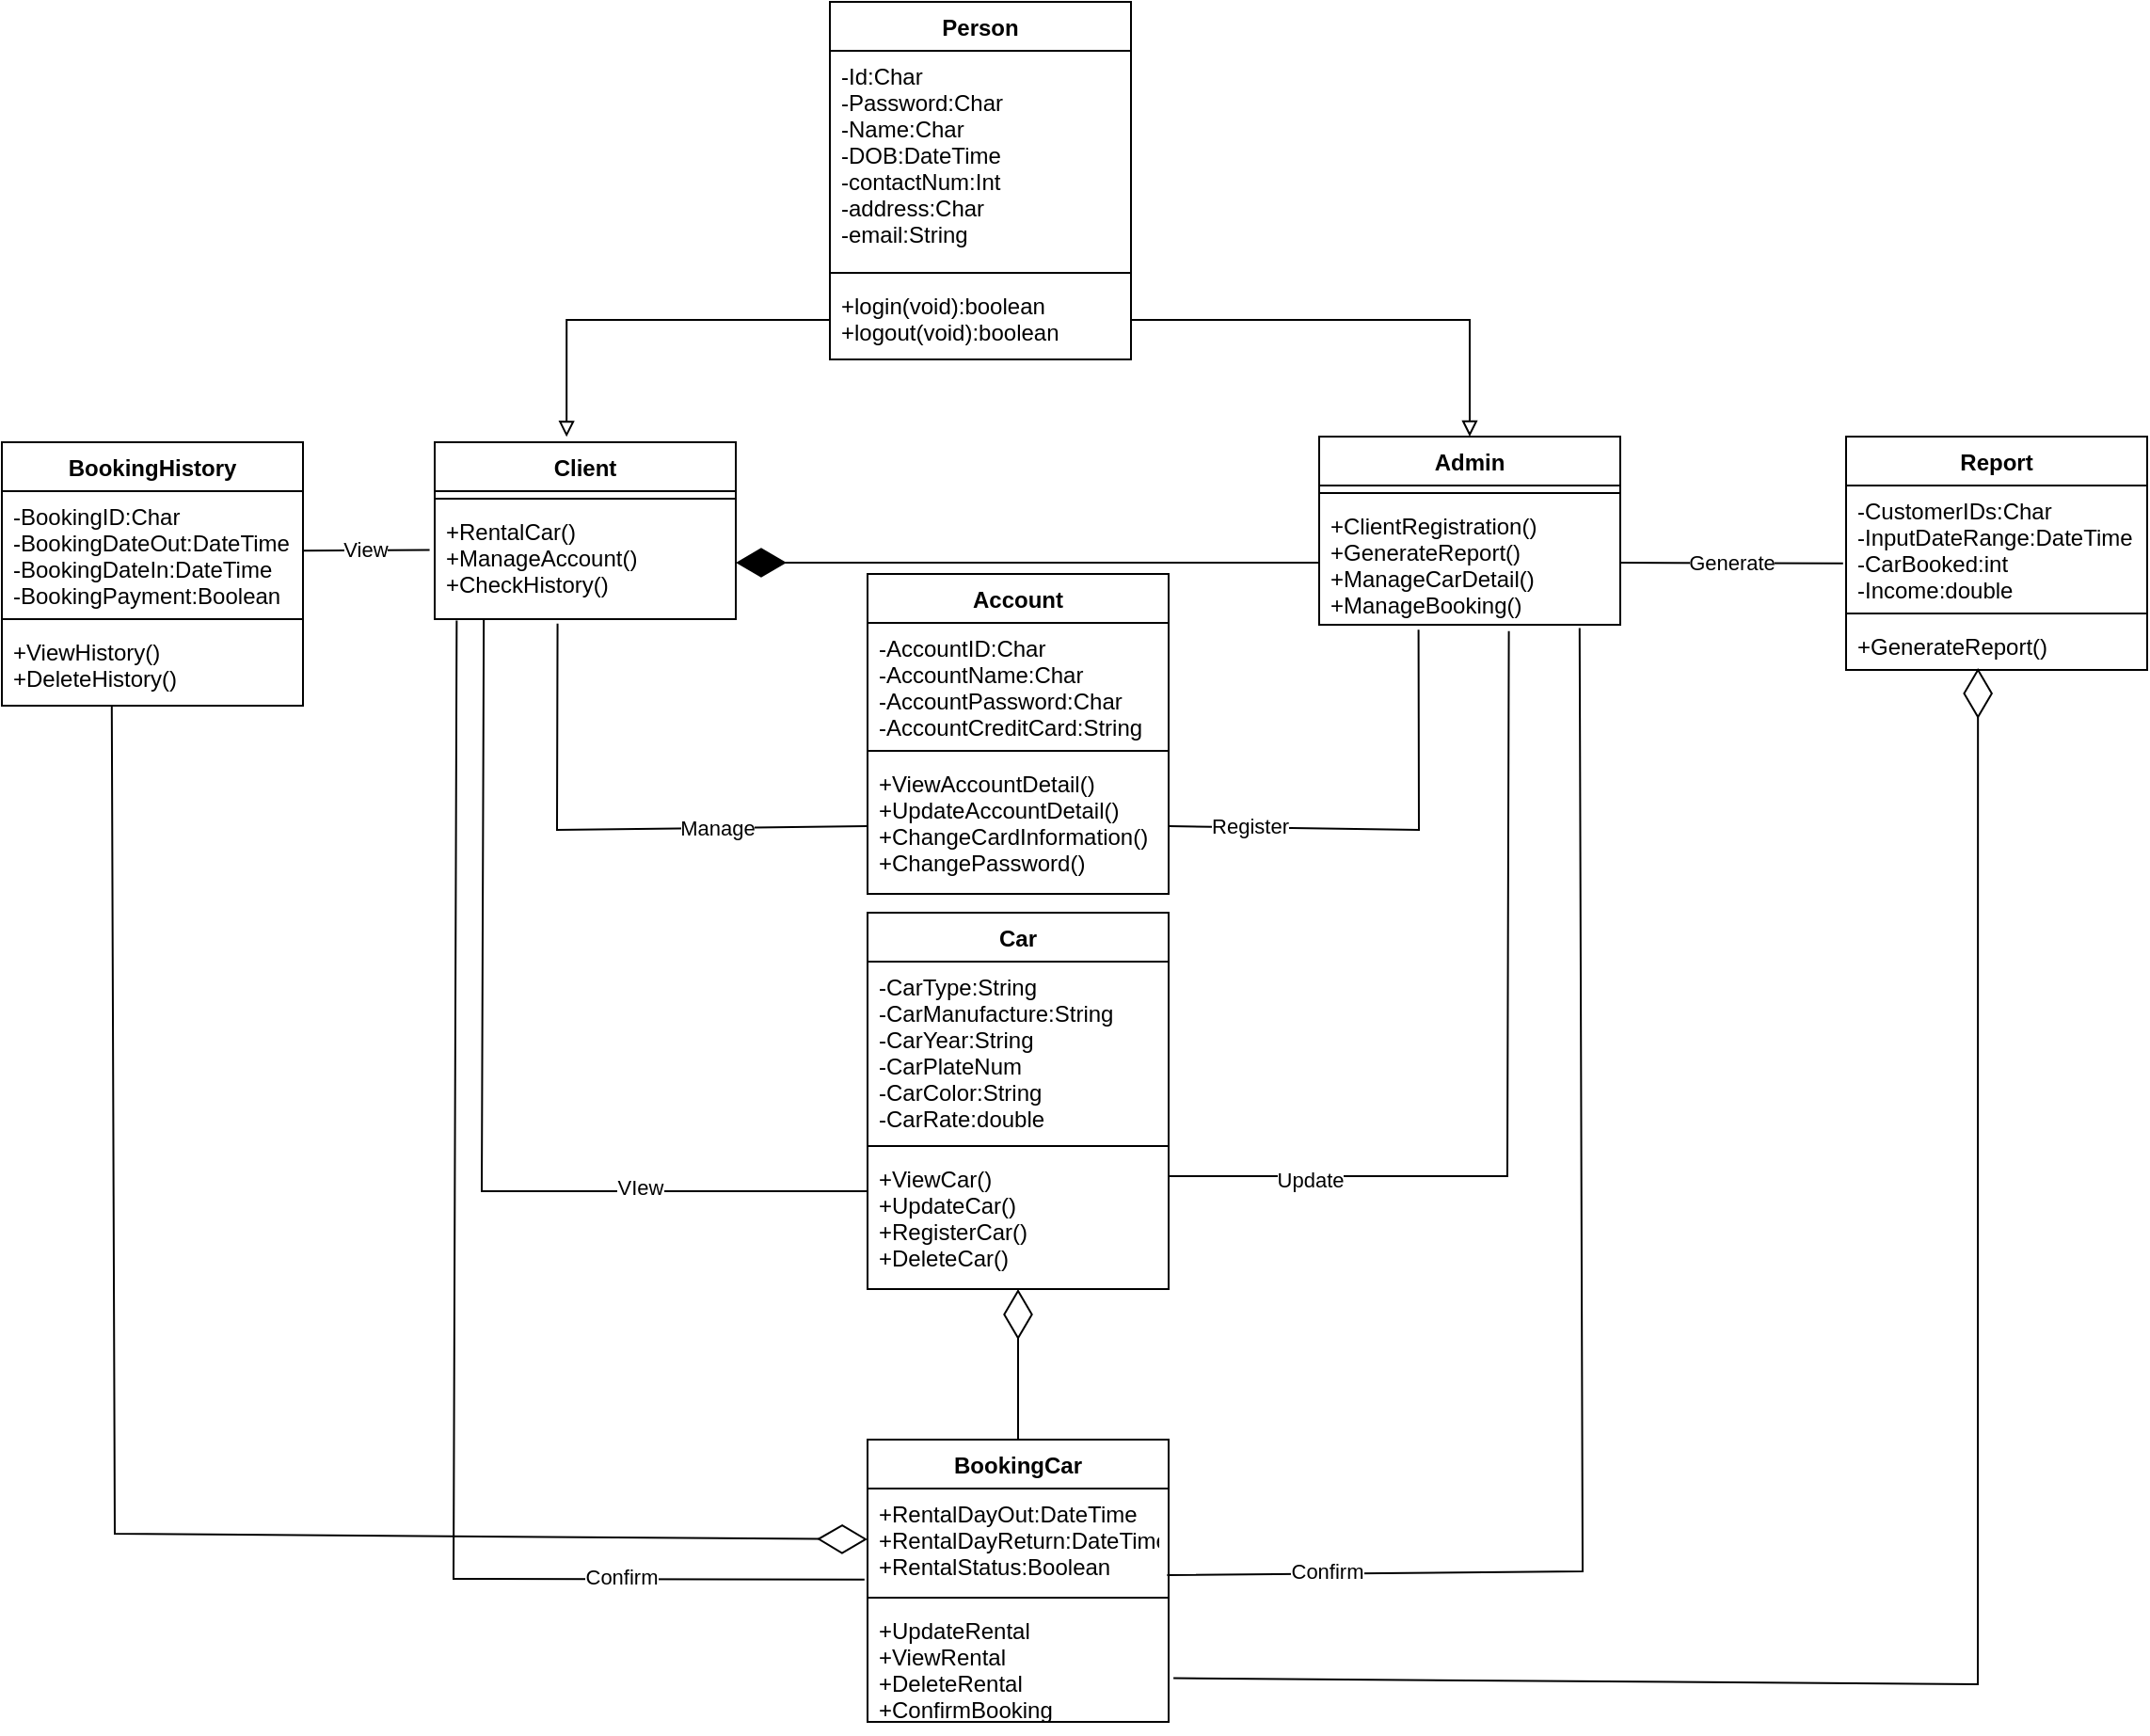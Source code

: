 <mxfile version="20.5.3" type="github">
  <diagram id="FHVHsTKQfqPJlHDUPc1h" name="Page-1">
    <mxGraphModel dx="860" dy="1635" grid="1" gridSize="10" guides="1" tooltips="1" connect="1" arrows="1" fold="1" page="1" pageScale="1" pageWidth="827" pageHeight="1169" math="0" shadow="0">
      <root>
        <mxCell id="0" />
        <mxCell id="1" parent="0" />
        <mxCell id="-SdYPFXK46rA6QIZROfW-1" value="Client" style="swimlane;fontStyle=1;align=center;verticalAlign=top;childLayout=stackLayout;horizontal=1;startSize=26;horizontalStack=0;resizeParent=1;resizeParentMax=0;resizeLast=0;collapsible=1;marginBottom=0;" parent="1" vertex="1">
          <mxGeometry x="300" y="160" width="160" height="94" as="geometry" />
        </mxCell>
        <mxCell id="-SdYPFXK46rA6QIZROfW-3" value="" style="line;strokeWidth=1;fillColor=none;align=left;verticalAlign=middle;spacingTop=-1;spacingLeft=3;spacingRight=3;rotatable=0;labelPosition=right;points=[];portConstraint=eastwest;strokeColor=inherit;" parent="-SdYPFXK46rA6QIZROfW-1" vertex="1">
          <mxGeometry y="26" width="160" height="8" as="geometry" />
        </mxCell>
        <mxCell id="-SdYPFXK46rA6QIZROfW-4" value="+RentalCar()&#xa;+ManageAccount()&#xa;+CheckHistory()" style="text;strokeColor=none;fillColor=none;align=left;verticalAlign=top;spacingLeft=4;spacingRight=4;overflow=hidden;rotatable=0;points=[[0,0.5],[1,0.5]];portConstraint=eastwest;" parent="-SdYPFXK46rA6QIZROfW-1" vertex="1">
          <mxGeometry y="34" width="160" height="60" as="geometry" />
        </mxCell>
        <mxCell id="-SdYPFXK46rA6QIZROfW-5" value="Admin" style="swimlane;fontStyle=1;align=center;verticalAlign=top;childLayout=stackLayout;horizontal=1;startSize=26;horizontalStack=0;resizeParent=1;resizeParentMax=0;resizeLast=0;collapsible=1;marginBottom=0;" parent="1" vertex="1">
          <mxGeometry x="770" y="157" width="160" height="100" as="geometry" />
        </mxCell>
        <mxCell id="-SdYPFXK46rA6QIZROfW-7" value="" style="line;strokeWidth=1;fillColor=none;align=left;verticalAlign=middle;spacingTop=-1;spacingLeft=3;spacingRight=3;rotatable=0;labelPosition=right;points=[];portConstraint=eastwest;strokeColor=inherit;" parent="-SdYPFXK46rA6QIZROfW-5" vertex="1">
          <mxGeometry y="26" width="160" height="8" as="geometry" />
        </mxCell>
        <mxCell id="-SdYPFXK46rA6QIZROfW-8" value="+ClientRegistration()&#xa;+GenerateReport()&#xa;+ManageCarDetail()&#xa;+ManageBooking()&#xa;" style="text;strokeColor=none;fillColor=none;align=left;verticalAlign=top;spacingLeft=4;spacingRight=4;overflow=hidden;rotatable=0;points=[[0,0.5],[1,0.5]];portConstraint=eastwest;" parent="-SdYPFXK46rA6QIZROfW-5" vertex="1">
          <mxGeometry y="34" width="160" height="66" as="geometry" />
        </mxCell>
        <mxCell id="-SdYPFXK46rA6QIZROfW-9" value="Person" style="swimlane;fontStyle=1;align=center;verticalAlign=top;childLayout=stackLayout;horizontal=1;startSize=26;horizontalStack=0;resizeParent=1;resizeParentMax=0;resizeLast=0;collapsible=1;marginBottom=0;" parent="1" vertex="1">
          <mxGeometry x="510" y="-74" width="160" height="190" as="geometry" />
        </mxCell>
        <mxCell id="-SdYPFXK46rA6QIZROfW-10" value="-Id:Char&#xa;-Password:Char&#xa;-Name:Char&#xa;-DOB:DateTime&#xa;-contactNum:Int&#xa;-address:Char&#xa;-email:String" style="text;strokeColor=none;fillColor=none;align=left;verticalAlign=top;spacingLeft=4;spacingRight=4;overflow=hidden;rotatable=0;points=[[0,0.5],[1,0.5]];portConstraint=eastwest;" parent="-SdYPFXK46rA6QIZROfW-9" vertex="1">
          <mxGeometry y="26" width="160" height="114" as="geometry" />
        </mxCell>
        <mxCell id="-SdYPFXK46rA6QIZROfW-11" value="" style="line;strokeWidth=1;fillColor=none;align=left;verticalAlign=middle;spacingTop=-1;spacingLeft=3;spacingRight=3;rotatable=0;labelPosition=right;points=[];portConstraint=eastwest;strokeColor=inherit;" parent="-SdYPFXK46rA6QIZROfW-9" vertex="1">
          <mxGeometry y="140" width="160" height="8" as="geometry" />
        </mxCell>
        <mxCell id="-SdYPFXK46rA6QIZROfW-12" value="+login(void):boolean&#xa;+logout(void):boolean" style="text;strokeColor=none;fillColor=none;align=left;verticalAlign=top;spacingLeft=4;spacingRight=4;overflow=hidden;rotatable=0;points=[[0,0.5],[1,0.5]];portConstraint=eastwest;" parent="-SdYPFXK46rA6QIZROfW-9" vertex="1">
          <mxGeometry y="148" width="160" height="42" as="geometry" />
        </mxCell>
        <mxCell id="-SdYPFXK46rA6QIZROfW-13" value="Account" style="swimlane;fontStyle=1;align=center;verticalAlign=top;childLayout=stackLayout;horizontal=1;startSize=26;horizontalStack=0;resizeParent=1;resizeParentMax=0;resizeLast=0;collapsible=1;marginBottom=0;" parent="1" vertex="1">
          <mxGeometry x="530" y="230" width="160" height="170" as="geometry" />
        </mxCell>
        <mxCell id="-SdYPFXK46rA6QIZROfW-14" value="-AccountID:Char&#xa;-AccountName:Char&#xa;-AccountPassword:Char&#xa;-AccountCreditCard:String" style="text;strokeColor=none;fillColor=none;align=left;verticalAlign=top;spacingLeft=4;spacingRight=4;overflow=hidden;rotatable=0;points=[[0,0.5],[1,0.5]];portConstraint=eastwest;" parent="-SdYPFXK46rA6QIZROfW-13" vertex="1">
          <mxGeometry y="26" width="160" height="64" as="geometry" />
        </mxCell>
        <mxCell id="-SdYPFXK46rA6QIZROfW-15" value="" style="line;strokeWidth=1;fillColor=none;align=left;verticalAlign=middle;spacingTop=-1;spacingLeft=3;spacingRight=3;rotatable=0;labelPosition=right;points=[];portConstraint=eastwest;strokeColor=inherit;" parent="-SdYPFXK46rA6QIZROfW-13" vertex="1">
          <mxGeometry y="90" width="160" height="8" as="geometry" />
        </mxCell>
        <mxCell id="-SdYPFXK46rA6QIZROfW-16" value="+ViewAccountDetail()&#xa;+UpdateAccountDetail()&#xa;+ChangeCardInformation()&#xa;+ChangePassword()" style="text;strokeColor=none;fillColor=none;align=left;verticalAlign=top;spacingLeft=4;spacingRight=4;overflow=hidden;rotatable=0;points=[[0,0.5],[1,0.5]];portConstraint=eastwest;" parent="-SdYPFXK46rA6QIZROfW-13" vertex="1">
          <mxGeometry y="98" width="160" height="72" as="geometry" />
        </mxCell>
        <mxCell id="-SdYPFXK46rA6QIZROfW-17" value="BookingCar" style="swimlane;fontStyle=1;align=center;verticalAlign=top;childLayout=stackLayout;horizontal=1;startSize=26;horizontalStack=0;resizeParent=1;resizeParentMax=0;resizeLast=0;collapsible=1;marginBottom=0;" parent="1" vertex="1">
          <mxGeometry x="530" y="690" width="160" height="150" as="geometry" />
        </mxCell>
        <mxCell id="-SdYPFXK46rA6QIZROfW-18" value="+RentalDayOut:DateTime&#xa;+RentalDayReturn:DateTime&#xa;+RentalStatus:Boolean" style="text;strokeColor=none;fillColor=none;align=left;verticalAlign=top;spacingLeft=4;spacingRight=4;overflow=hidden;rotatable=0;points=[[0,0.5],[1,0.5]];portConstraint=eastwest;" parent="-SdYPFXK46rA6QIZROfW-17" vertex="1">
          <mxGeometry y="26" width="160" height="54" as="geometry" />
        </mxCell>
        <mxCell id="-SdYPFXK46rA6QIZROfW-19" value="" style="line;strokeWidth=1;fillColor=none;align=left;verticalAlign=middle;spacingTop=-1;spacingLeft=3;spacingRight=3;rotatable=0;labelPosition=right;points=[];portConstraint=eastwest;strokeColor=inherit;" parent="-SdYPFXK46rA6QIZROfW-17" vertex="1">
          <mxGeometry y="80" width="160" height="8" as="geometry" />
        </mxCell>
        <mxCell id="-SdYPFXK46rA6QIZROfW-20" value="+UpdateRental&#xa;+ViewRental&#xa;+DeleteRental&#xa;+ConfirmBooking" style="text;strokeColor=none;fillColor=none;align=left;verticalAlign=top;spacingLeft=4;spacingRight=4;overflow=hidden;rotatable=0;points=[[0,0.5],[1,0.5]];portConstraint=eastwest;" parent="-SdYPFXK46rA6QIZROfW-17" vertex="1">
          <mxGeometry y="88" width="160" height="62" as="geometry" />
        </mxCell>
        <mxCell id="-SdYPFXK46rA6QIZROfW-21" value="BookingHistory" style="swimlane;fontStyle=1;align=center;verticalAlign=top;childLayout=stackLayout;horizontal=1;startSize=26;horizontalStack=0;resizeParent=1;resizeParentMax=0;resizeLast=0;collapsible=1;marginBottom=0;" parent="1" vertex="1">
          <mxGeometry x="70" y="160" width="160" height="140" as="geometry" />
        </mxCell>
        <mxCell id="-SdYPFXK46rA6QIZROfW-22" value="-BookingID:Char&#xa;-BookingDateOut:DateTime&#xa;-BookingDateIn:DateTime&#xa;-BookingPayment:Boolean" style="text;strokeColor=none;fillColor=none;align=left;verticalAlign=top;spacingLeft=4;spacingRight=4;overflow=hidden;rotatable=0;points=[[0,0.5],[1,0.5]];portConstraint=eastwest;" parent="-SdYPFXK46rA6QIZROfW-21" vertex="1">
          <mxGeometry y="26" width="160" height="64" as="geometry" />
        </mxCell>
        <mxCell id="-SdYPFXK46rA6QIZROfW-23" value="" style="line;strokeWidth=1;fillColor=none;align=left;verticalAlign=middle;spacingTop=-1;spacingLeft=3;spacingRight=3;rotatable=0;labelPosition=right;points=[];portConstraint=eastwest;strokeColor=inherit;" parent="-SdYPFXK46rA6QIZROfW-21" vertex="1">
          <mxGeometry y="90" width="160" height="8" as="geometry" />
        </mxCell>
        <mxCell id="-SdYPFXK46rA6QIZROfW-24" value="+ViewHistory()&#xa;+DeleteHistory()" style="text;strokeColor=none;fillColor=none;align=left;verticalAlign=top;spacingLeft=4;spacingRight=4;overflow=hidden;rotatable=0;points=[[0,0.5],[1,0.5]];portConstraint=eastwest;" parent="-SdYPFXK46rA6QIZROfW-21" vertex="1">
          <mxGeometry y="98" width="160" height="42" as="geometry" />
        </mxCell>
        <mxCell id="phi2fWwVRspQdInMYNiu-2" value="Car" style="swimlane;fontStyle=1;align=center;verticalAlign=top;childLayout=stackLayout;horizontal=1;startSize=26;horizontalStack=0;resizeParent=1;resizeParentMax=0;resizeLast=0;collapsible=1;marginBottom=0;" parent="1" vertex="1">
          <mxGeometry x="530" y="410" width="160" height="200" as="geometry" />
        </mxCell>
        <mxCell id="phi2fWwVRspQdInMYNiu-3" value="-CarType:String&#xa;-CarManufacture:String&#xa;-CarYear:String&#xa;-CarPlateNum&#xa;-CarColor:String&#xa;-CarRate:double" style="text;strokeColor=none;fillColor=none;align=left;verticalAlign=top;spacingLeft=4;spacingRight=4;overflow=hidden;rotatable=0;points=[[0,0.5],[1,0.5]];portConstraint=eastwest;" parent="phi2fWwVRspQdInMYNiu-2" vertex="1">
          <mxGeometry y="26" width="160" height="94" as="geometry" />
        </mxCell>
        <mxCell id="phi2fWwVRspQdInMYNiu-4" value="" style="line;strokeWidth=1;fillColor=none;align=left;verticalAlign=middle;spacingTop=-1;spacingLeft=3;spacingRight=3;rotatable=0;labelPosition=right;points=[];portConstraint=eastwest;strokeColor=inherit;" parent="phi2fWwVRspQdInMYNiu-2" vertex="1">
          <mxGeometry y="120" width="160" height="8" as="geometry" />
        </mxCell>
        <mxCell id="phi2fWwVRspQdInMYNiu-5" value="+ViewCar()&#xa;+UpdateCar()&#xa;+RegisterCar()&#xa;+DeleteCar()" style="text;strokeColor=none;fillColor=none;align=left;verticalAlign=top;spacingLeft=4;spacingRight=4;overflow=hidden;rotatable=0;points=[[0,0.5],[1,0.5]];portConstraint=eastwest;" parent="phi2fWwVRspQdInMYNiu-2" vertex="1">
          <mxGeometry y="128" width="160" height="72" as="geometry" />
        </mxCell>
        <mxCell id="phi2fWwVRspQdInMYNiu-8" style="edgeStyle=orthogonalEdgeStyle;rounded=0;orthogonalLoop=1;jettySize=auto;html=1;entryX=0.438;entryY=-0.03;entryDx=0;entryDy=0;entryPerimeter=0;endArrow=block;endFill=0;" parent="1" source="-SdYPFXK46rA6QIZROfW-12" target="-SdYPFXK46rA6QIZROfW-1" edge="1">
          <mxGeometry relative="1" as="geometry" />
        </mxCell>
        <mxCell id="phi2fWwVRspQdInMYNiu-9" style="edgeStyle=orthogonalEdgeStyle;rounded=0;orthogonalLoop=1;jettySize=auto;html=1;entryX=0.5;entryY=0;entryDx=0;entryDy=0;endArrow=block;endFill=0;" parent="1" source="-SdYPFXK46rA6QIZROfW-12" target="-SdYPFXK46rA6QIZROfW-5" edge="1">
          <mxGeometry relative="1" as="geometry" />
        </mxCell>
        <mxCell id="phi2fWwVRspQdInMYNiu-14" value="Report" style="swimlane;fontStyle=1;align=center;verticalAlign=top;childLayout=stackLayout;horizontal=1;startSize=26;horizontalStack=0;resizeParent=1;resizeParentMax=0;resizeLast=0;collapsible=1;marginBottom=0;" parent="1" vertex="1">
          <mxGeometry x="1050" y="157" width="160" height="124" as="geometry" />
        </mxCell>
        <mxCell id="phi2fWwVRspQdInMYNiu-15" value="-CustomerIDs:Char&#xa;-InputDateRange:DateTime&#xa;-CarBooked:int&#xa;-Income:double" style="text;strokeColor=none;fillColor=none;align=left;verticalAlign=top;spacingLeft=4;spacingRight=4;overflow=hidden;rotatable=0;points=[[0,0.5],[1,0.5]];portConstraint=eastwest;" parent="phi2fWwVRspQdInMYNiu-14" vertex="1">
          <mxGeometry y="26" width="160" height="64" as="geometry" />
        </mxCell>
        <mxCell id="phi2fWwVRspQdInMYNiu-16" value="" style="line;strokeWidth=1;fillColor=none;align=left;verticalAlign=middle;spacingTop=-1;spacingLeft=3;spacingRight=3;rotatable=0;labelPosition=right;points=[];portConstraint=eastwest;strokeColor=inherit;" parent="phi2fWwVRspQdInMYNiu-14" vertex="1">
          <mxGeometry y="90" width="160" height="8" as="geometry" />
        </mxCell>
        <mxCell id="phi2fWwVRspQdInMYNiu-17" value="+GenerateReport()" style="text;strokeColor=none;fillColor=none;align=left;verticalAlign=top;spacingLeft=4;spacingRight=4;overflow=hidden;rotatable=0;points=[[0,0.5],[1,0.5]];portConstraint=eastwest;" parent="phi2fWwVRspQdInMYNiu-14" vertex="1">
          <mxGeometry y="98" width="160" height="26" as="geometry" />
        </mxCell>
        <mxCell id="phi2fWwVRspQdInMYNiu-18" value="" style="endArrow=diamondThin;endFill=1;endSize=24;html=1;rounded=0;entryX=1;entryY=0.5;entryDx=0;entryDy=0;exitX=0;exitY=0.5;exitDx=0;exitDy=0;" parent="1" source="-SdYPFXK46rA6QIZROfW-8" target="-SdYPFXK46rA6QIZROfW-4" edge="1">
          <mxGeometry width="160" relative="1" as="geometry">
            <mxPoint x="450" y="280" as="sourcePoint" />
            <mxPoint x="610" y="280" as="targetPoint" />
          </mxGeometry>
        </mxCell>
        <mxCell id="phi2fWwVRspQdInMYNiu-19" value="Manage" style="endArrow=none;html=1;rounded=0;exitX=0.408;exitY=1.04;exitDx=0;exitDy=0;exitPerimeter=0;entryX=0;entryY=0.5;entryDx=0;entryDy=0;" parent="1" source="-SdYPFXK46rA6QIZROfW-4" target="-SdYPFXK46rA6QIZROfW-16" edge="1">
          <mxGeometry x="0.417" width="50" height="50" relative="1" as="geometry">
            <mxPoint x="510" y="410" as="sourcePoint" />
            <mxPoint x="560" y="360" as="targetPoint" />
            <Array as="points">
              <mxPoint x="365" y="366" />
            </Array>
            <mxPoint as="offset" />
          </mxGeometry>
        </mxCell>
        <mxCell id="phi2fWwVRspQdInMYNiu-20" value="" style="endArrow=none;html=1;rounded=0;entryX=0.33;entryY=1.039;entryDx=0;entryDy=0;entryPerimeter=0;exitX=1;exitY=0.5;exitDx=0;exitDy=0;" parent="1" source="-SdYPFXK46rA6QIZROfW-16" target="-SdYPFXK46rA6QIZROfW-8" edge="1">
          <mxGeometry width="50" height="50" relative="1" as="geometry">
            <mxPoint x="510" y="410" as="sourcePoint" />
            <mxPoint x="560" y="360" as="targetPoint" />
            <Array as="points">
              <mxPoint x="823" y="366" />
            </Array>
          </mxGeometry>
        </mxCell>
        <mxCell id="phi2fWwVRspQdInMYNiu-21" value="Register" style="edgeLabel;html=1;align=center;verticalAlign=middle;resizable=0;points=[];" parent="phi2fWwVRspQdInMYNiu-20" vertex="1" connectable="0">
          <mxGeometry x="-0.642" y="1" relative="1" as="geometry">
            <mxPoint as="offset" />
          </mxGeometry>
        </mxCell>
        <mxCell id="phi2fWwVRspQdInMYNiu-22" value="" style="endArrow=none;html=1;rounded=0;entryX=0.63;entryY=1.052;entryDx=0;entryDy=0;entryPerimeter=0;exitX=1;exitY=0.167;exitDx=0;exitDy=0;exitPerimeter=0;" parent="1" source="phi2fWwVRspQdInMYNiu-5" target="-SdYPFXK46rA6QIZROfW-8" edge="1">
          <mxGeometry width="50" height="50" relative="1" as="geometry">
            <mxPoint x="510" y="410" as="sourcePoint" />
            <mxPoint x="560" y="360" as="targetPoint" />
            <Array as="points">
              <mxPoint x="870" y="550" />
            </Array>
          </mxGeometry>
        </mxCell>
        <mxCell id="phi2fWwVRspQdInMYNiu-25" value="Update" style="edgeLabel;html=1;align=center;verticalAlign=middle;resizable=0;points=[];" parent="phi2fWwVRspQdInMYNiu-22" vertex="1" connectable="0">
          <mxGeometry x="-0.681" y="-2" relative="1" as="geometry">
            <mxPoint as="offset" />
          </mxGeometry>
        </mxCell>
        <mxCell id="phi2fWwVRspQdInMYNiu-23" value="" style="endArrow=none;html=1;rounded=0;entryX=0.163;entryY=1;entryDx=0;entryDy=0;entryPerimeter=0;" parent="1" target="-SdYPFXK46rA6QIZROfW-4" edge="1">
          <mxGeometry width="50" height="50" relative="1" as="geometry">
            <mxPoint x="530" y="558" as="sourcePoint" />
            <mxPoint x="560" y="360" as="targetPoint" />
            <Array as="points">
              <mxPoint x="325" y="558" />
            </Array>
          </mxGeometry>
        </mxCell>
        <mxCell id="phi2fWwVRspQdInMYNiu-24" value="VIew" style="edgeLabel;html=1;align=center;verticalAlign=middle;resizable=0;points=[];" parent="phi2fWwVRspQdInMYNiu-23" vertex="1" connectable="0">
          <mxGeometry x="-0.525" y="-2" relative="1" as="geometry">
            <mxPoint as="offset" />
          </mxGeometry>
        </mxCell>
        <mxCell id="phi2fWwVRspQdInMYNiu-26" value="" style="endArrow=diamondThin;endFill=0;endSize=24;html=1;rounded=0;exitX=0.5;exitY=0;exitDx=0;exitDy=0;" parent="1" source="-SdYPFXK46rA6QIZROfW-17" edge="1">
          <mxGeometry width="160" relative="1" as="geometry">
            <mxPoint x="450" y="480" as="sourcePoint" />
            <mxPoint x="610" y="610" as="targetPoint" />
          </mxGeometry>
        </mxCell>
        <mxCell id="phi2fWwVRspQdInMYNiu-27" value="" style="endArrow=none;html=1;rounded=0;exitX=-0.01;exitY=0.896;exitDx=0;exitDy=0;exitPerimeter=0;entryX=0.073;entryY=1.013;entryDx=0;entryDy=0;entryPerimeter=0;" parent="1" source="-SdYPFXK46rA6QIZROfW-18" target="-SdYPFXK46rA6QIZROfW-4" edge="1">
          <mxGeometry width="50" height="50" relative="1" as="geometry">
            <mxPoint x="500" y="410" as="sourcePoint" />
            <mxPoint x="310" y="280" as="targetPoint" />
            <Array as="points">
              <mxPoint x="310" y="764" />
            </Array>
          </mxGeometry>
        </mxCell>
        <mxCell id="phi2fWwVRspQdInMYNiu-29" value="Confirm" style="edgeLabel;html=1;align=center;verticalAlign=middle;resizable=0;points=[];" parent="phi2fWwVRspQdInMYNiu-27" vertex="1" connectable="0">
          <mxGeometry x="-0.644" y="-1" relative="1" as="geometry">
            <mxPoint as="offset" />
          </mxGeometry>
        </mxCell>
        <mxCell id="phi2fWwVRspQdInMYNiu-28" value="" style="endArrow=none;html=1;rounded=0;entryX=0.865;entryY=1.027;entryDx=0;entryDy=0;entryPerimeter=0;exitX=0.995;exitY=0.852;exitDx=0;exitDy=0;exitPerimeter=0;" parent="1" source="-SdYPFXK46rA6QIZROfW-18" target="-SdYPFXK46rA6QIZROfW-8" edge="1">
          <mxGeometry width="50" height="50" relative="1" as="geometry">
            <mxPoint x="500" y="510" as="sourcePoint" />
            <mxPoint x="550" y="460" as="targetPoint" />
            <Array as="points">
              <mxPoint x="910" y="760" />
            </Array>
          </mxGeometry>
        </mxCell>
        <mxCell id="phi2fWwVRspQdInMYNiu-30" value="Confirm" style="edgeLabel;html=1;align=center;verticalAlign=middle;resizable=0;points=[];" parent="phi2fWwVRspQdInMYNiu-28" vertex="1" connectable="0">
          <mxGeometry x="-0.765" y="1" relative="1" as="geometry">
            <mxPoint as="offset" />
          </mxGeometry>
        </mxCell>
        <mxCell id="phi2fWwVRspQdInMYNiu-31" value="View" style="endArrow=none;html=1;rounded=0;entryX=-0.017;entryY=0.387;entryDx=0;entryDy=0;entryPerimeter=0;" parent="1" source="-SdYPFXK46rA6QIZROfW-22" target="-SdYPFXK46rA6QIZROfW-4" edge="1">
          <mxGeometry width="50" height="50" relative="1" as="geometry">
            <mxPoint x="500" y="410" as="sourcePoint" />
            <mxPoint x="550" y="360" as="targetPoint" />
          </mxGeometry>
        </mxCell>
        <mxCell id="phi2fWwVRspQdInMYNiu-32" value="" style="endArrow=diamondThin;endFill=0;endSize=24;html=1;rounded=0;exitX=0.365;exitY=0.99;exitDx=0;exitDy=0;exitPerimeter=0;entryX=0;entryY=0.5;entryDx=0;entryDy=0;" parent="1" source="-SdYPFXK46rA6QIZROfW-24" target="-SdYPFXK46rA6QIZROfW-18" edge="1">
          <mxGeometry width="160" relative="1" as="geometry">
            <mxPoint x="450" y="390" as="sourcePoint" />
            <mxPoint x="520" y="740" as="targetPoint" />
            <Array as="points">
              <mxPoint x="130" y="740" />
            </Array>
          </mxGeometry>
        </mxCell>
        <mxCell id="phi2fWwVRspQdInMYNiu-33" value="Generate" style="endArrow=none;html=1;rounded=0;entryX=-0.01;entryY=0.647;entryDx=0;entryDy=0;entryPerimeter=0;exitX=1;exitY=0.5;exitDx=0;exitDy=0;" parent="1" source="-SdYPFXK46rA6QIZROfW-8" target="phi2fWwVRspQdInMYNiu-15" edge="1">
          <mxGeometry width="50" height="50" relative="1" as="geometry">
            <mxPoint x="920" y="310" as="sourcePoint" />
            <mxPoint x="970" y="260" as="targetPoint" />
          </mxGeometry>
        </mxCell>
        <mxCell id="gxCD1QQSw0gwTl7BpWOl-1" value="" style="endArrow=diamondThin;endFill=0;endSize=24;html=1;rounded=0;exitX=1.016;exitY=0.626;exitDx=0;exitDy=0;exitPerimeter=0;entryX=0.438;entryY=0.962;entryDx=0;entryDy=0;entryPerimeter=0;" edge="1" parent="1" source="-SdYPFXK46rA6QIZROfW-20" target="phi2fWwVRspQdInMYNiu-17">
          <mxGeometry width="160" relative="1" as="geometry">
            <mxPoint x="800" y="740" as="sourcePoint" />
            <mxPoint x="960" y="740" as="targetPoint" />
            <Array as="points">
              <mxPoint x="1120" y="820" />
            </Array>
          </mxGeometry>
        </mxCell>
      </root>
    </mxGraphModel>
  </diagram>
</mxfile>
